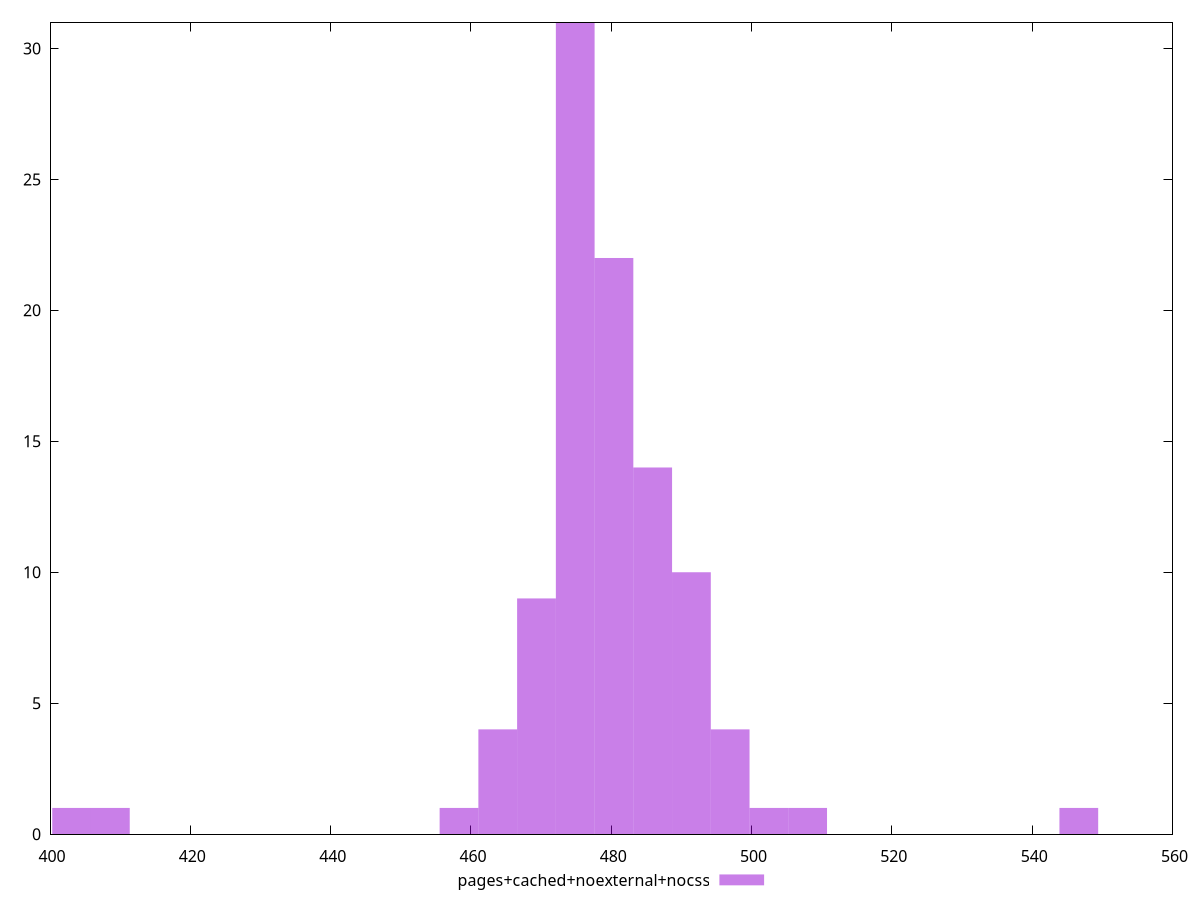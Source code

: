 $_pagesCachedNoexternalNocss <<EOF
463.82116110839695 4
469.3428415977826 9
485.90788306593964 14
480.38620257655396 22
474.86452208716827 31
491.42956355532533 10
403.08267572515444 1
408.60435621454013 1
502.47292453409665 1
496.951244044711 4
507.99460502348234 1
458.29948061901126 1
546.6463684491821 1
EOF
set key outside below
set terminal pngcairo
set output "report_00004_2020-11-02T20-21-41.718Z/mainthread-work-breakdown/pages+cached+noexternal+nocss//raw_hist.png"
set yrange [0:31]
set boxwidth 5.521680489385678
set style fill transparent solid 0.5 noborder
plot $_pagesCachedNoexternalNocss title "pages+cached+noexternal+nocss" with boxes ,